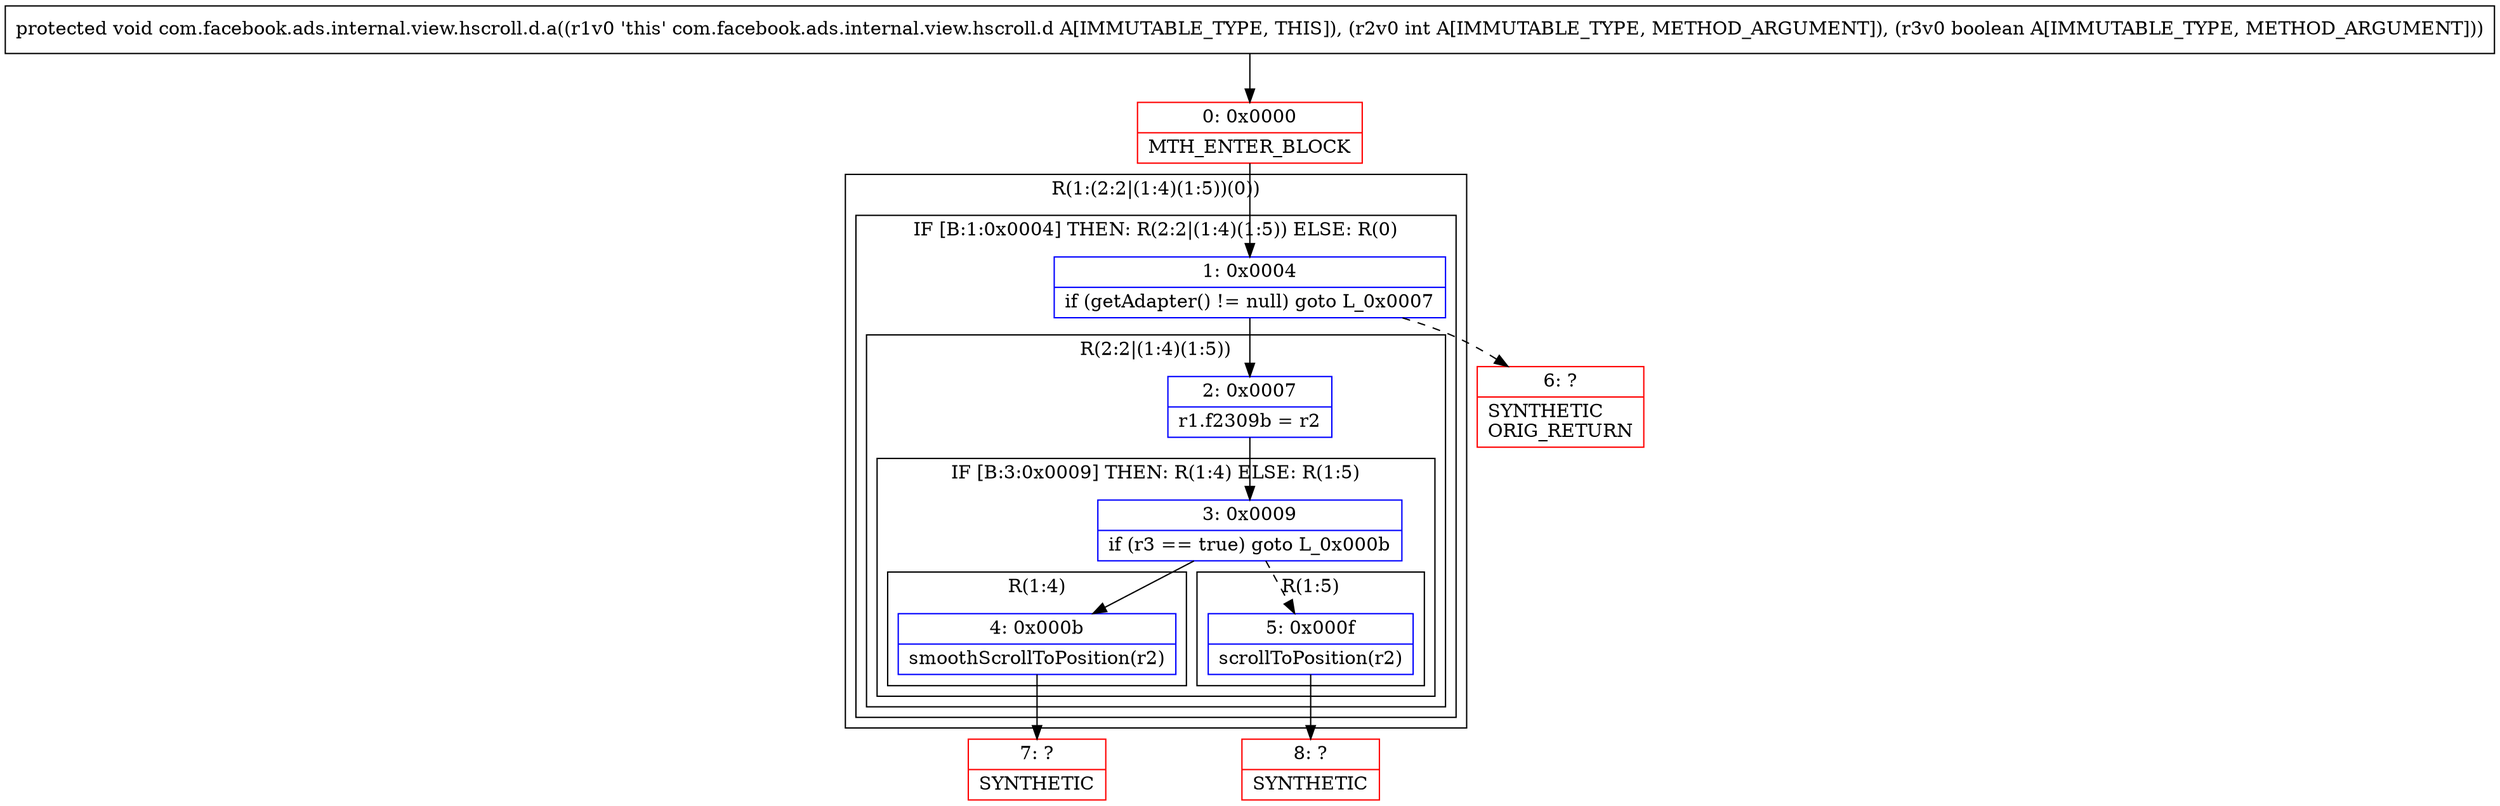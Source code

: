 digraph "CFG forcom.facebook.ads.internal.view.hscroll.d.a(IZ)V" {
subgraph cluster_Region_1396014506 {
label = "R(1:(2:2|(1:4)(1:5))(0))";
node [shape=record,color=blue];
subgraph cluster_IfRegion_1364764555 {
label = "IF [B:1:0x0004] THEN: R(2:2|(1:4)(1:5)) ELSE: R(0)";
node [shape=record,color=blue];
Node_1 [shape=record,label="{1\:\ 0x0004|if (getAdapter() != null) goto L_0x0007\l}"];
subgraph cluster_Region_1346449128 {
label = "R(2:2|(1:4)(1:5))";
node [shape=record,color=blue];
Node_2 [shape=record,label="{2\:\ 0x0007|r1.f2309b = r2\l}"];
subgraph cluster_IfRegion_2016461846 {
label = "IF [B:3:0x0009] THEN: R(1:4) ELSE: R(1:5)";
node [shape=record,color=blue];
Node_3 [shape=record,label="{3\:\ 0x0009|if (r3 == true) goto L_0x000b\l}"];
subgraph cluster_Region_9449111 {
label = "R(1:4)";
node [shape=record,color=blue];
Node_4 [shape=record,label="{4\:\ 0x000b|smoothScrollToPosition(r2)\l}"];
}
subgraph cluster_Region_350266865 {
label = "R(1:5)";
node [shape=record,color=blue];
Node_5 [shape=record,label="{5\:\ 0x000f|scrollToPosition(r2)\l}"];
}
}
}
subgraph cluster_Region_1292890091 {
label = "R(0)";
node [shape=record,color=blue];
}
}
}
Node_0 [shape=record,color=red,label="{0\:\ 0x0000|MTH_ENTER_BLOCK\l}"];
Node_6 [shape=record,color=red,label="{6\:\ ?|SYNTHETIC\lORIG_RETURN\l}"];
Node_7 [shape=record,color=red,label="{7\:\ ?|SYNTHETIC\l}"];
Node_8 [shape=record,color=red,label="{8\:\ ?|SYNTHETIC\l}"];
MethodNode[shape=record,label="{protected void com.facebook.ads.internal.view.hscroll.d.a((r1v0 'this' com.facebook.ads.internal.view.hscroll.d A[IMMUTABLE_TYPE, THIS]), (r2v0 int A[IMMUTABLE_TYPE, METHOD_ARGUMENT]), (r3v0 boolean A[IMMUTABLE_TYPE, METHOD_ARGUMENT])) }"];
MethodNode -> Node_0;
Node_1 -> Node_2;
Node_1 -> Node_6[style=dashed];
Node_2 -> Node_3;
Node_3 -> Node_4;
Node_3 -> Node_5[style=dashed];
Node_4 -> Node_7;
Node_5 -> Node_8;
Node_0 -> Node_1;
}

